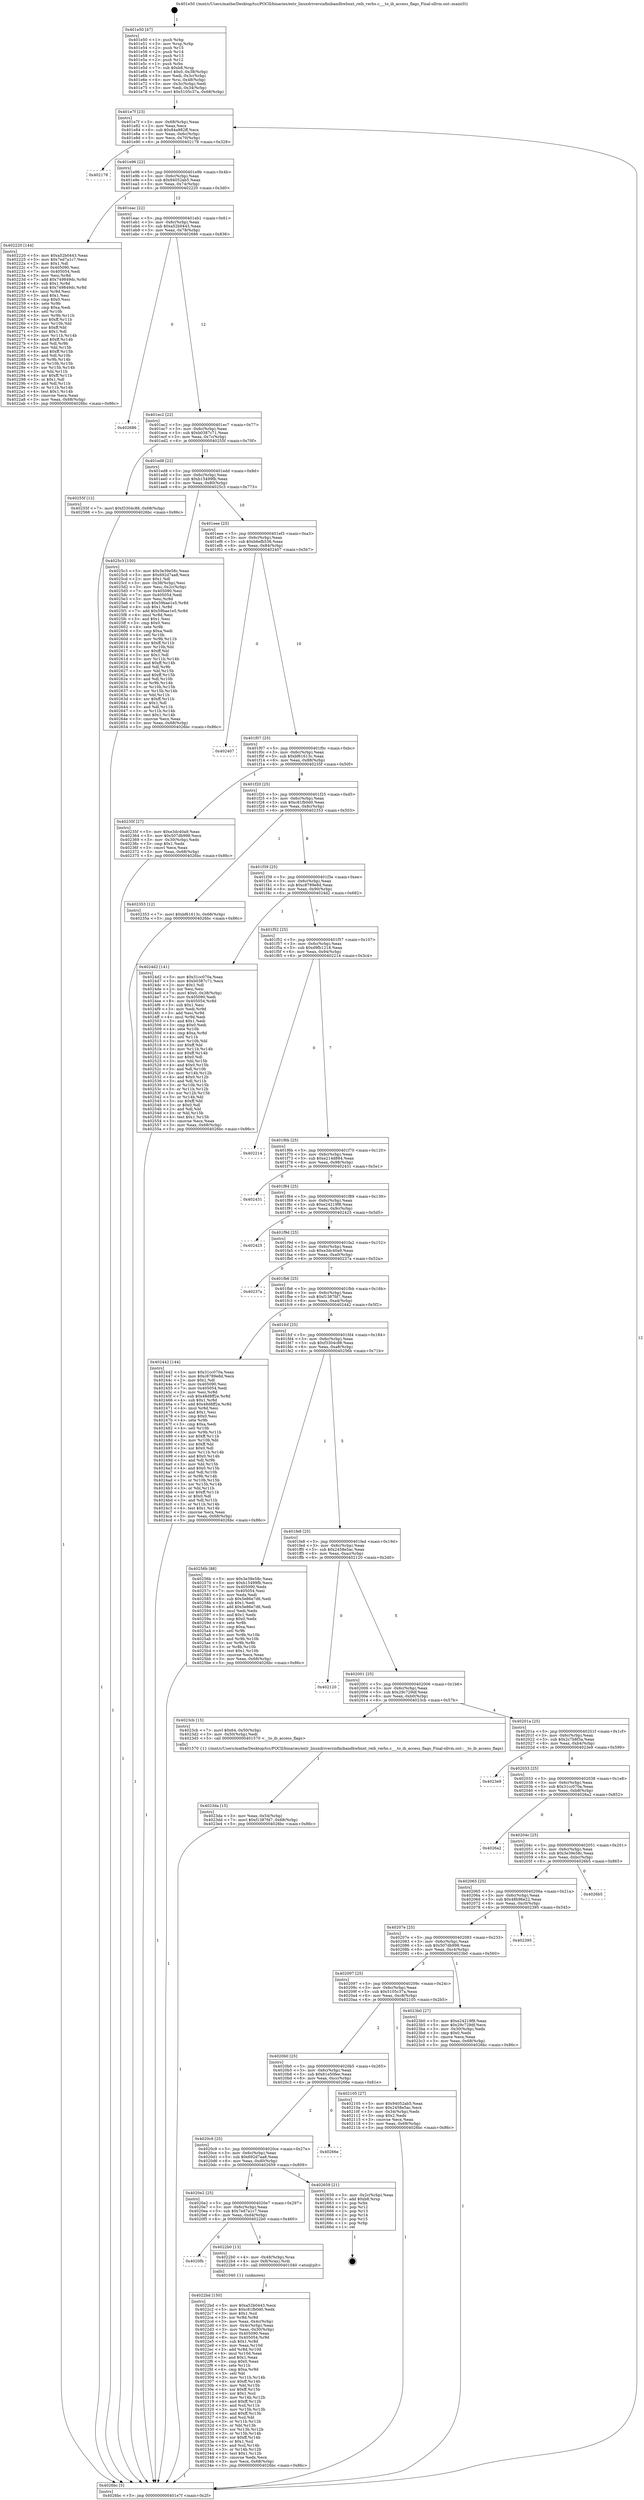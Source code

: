 digraph "0x401e50" {
  label = "0x401e50 (/mnt/c/Users/mathe/Desktop/tcc/POCII/binaries/extr_linuxdriversinfinibandhwbnxt_reib_verbs.c___to_ib_access_flags_Final-ollvm.out::main(0))"
  labelloc = "t"
  node[shape=record]

  Entry [label="",width=0.3,height=0.3,shape=circle,fillcolor=black,style=filled]
  "0x401e7f" [label="{
     0x401e7f [23]\l
     | [instrs]\l
     &nbsp;&nbsp;0x401e7f \<+3\>: mov -0x68(%rbp),%eax\l
     &nbsp;&nbsp;0x401e82 \<+2\>: mov %eax,%ecx\l
     &nbsp;&nbsp;0x401e84 \<+6\>: sub $0x84a982ff,%ecx\l
     &nbsp;&nbsp;0x401e8a \<+3\>: mov %eax,-0x6c(%rbp)\l
     &nbsp;&nbsp;0x401e8d \<+3\>: mov %ecx,-0x70(%rbp)\l
     &nbsp;&nbsp;0x401e90 \<+6\>: je 0000000000402178 \<main+0x328\>\l
  }"]
  "0x402178" [label="{
     0x402178\l
  }", style=dashed]
  "0x401e96" [label="{
     0x401e96 [22]\l
     | [instrs]\l
     &nbsp;&nbsp;0x401e96 \<+5\>: jmp 0000000000401e9b \<main+0x4b\>\l
     &nbsp;&nbsp;0x401e9b \<+3\>: mov -0x6c(%rbp),%eax\l
     &nbsp;&nbsp;0x401e9e \<+5\>: sub $0x94052ab5,%eax\l
     &nbsp;&nbsp;0x401ea3 \<+3\>: mov %eax,-0x74(%rbp)\l
     &nbsp;&nbsp;0x401ea6 \<+6\>: je 0000000000402220 \<main+0x3d0\>\l
  }"]
  Exit [label="",width=0.3,height=0.3,shape=circle,fillcolor=black,style=filled,peripheries=2]
  "0x402220" [label="{
     0x402220 [144]\l
     | [instrs]\l
     &nbsp;&nbsp;0x402220 \<+5\>: mov $0xa52b0443,%eax\l
     &nbsp;&nbsp;0x402225 \<+5\>: mov $0x7ed7a1c7,%ecx\l
     &nbsp;&nbsp;0x40222a \<+2\>: mov $0x1,%dl\l
     &nbsp;&nbsp;0x40222c \<+7\>: mov 0x405090,%esi\l
     &nbsp;&nbsp;0x402233 \<+7\>: mov 0x405054,%edi\l
     &nbsp;&nbsp;0x40223a \<+3\>: mov %esi,%r8d\l
     &nbsp;&nbsp;0x40223d \<+7\>: add $0x749849dc,%r8d\l
     &nbsp;&nbsp;0x402244 \<+4\>: sub $0x1,%r8d\l
     &nbsp;&nbsp;0x402248 \<+7\>: sub $0x749849dc,%r8d\l
     &nbsp;&nbsp;0x40224f \<+4\>: imul %r8d,%esi\l
     &nbsp;&nbsp;0x402253 \<+3\>: and $0x1,%esi\l
     &nbsp;&nbsp;0x402256 \<+3\>: cmp $0x0,%esi\l
     &nbsp;&nbsp;0x402259 \<+4\>: sete %r9b\l
     &nbsp;&nbsp;0x40225d \<+3\>: cmp $0xa,%edi\l
     &nbsp;&nbsp;0x402260 \<+4\>: setl %r10b\l
     &nbsp;&nbsp;0x402264 \<+3\>: mov %r9b,%r11b\l
     &nbsp;&nbsp;0x402267 \<+4\>: xor $0xff,%r11b\l
     &nbsp;&nbsp;0x40226b \<+3\>: mov %r10b,%bl\l
     &nbsp;&nbsp;0x40226e \<+3\>: xor $0xff,%bl\l
     &nbsp;&nbsp;0x402271 \<+3\>: xor $0x1,%dl\l
     &nbsp;&nbsp;0x402274 \<+3\>: mov %r11b,%r14b\l
     &nbsp;&nbsp;0x402277 \<+4\>: and $0xff,%r14b\l
     &nbsp;&nbsp;0x40227b \<+3\>: and %dl,%r9b\l
     &nbsp;&nbsp;0x40227e \<+3\>: mov %bl,%r15b\l
     &nbsp;&nbsp;0x402281 \<+4\>: and $0xff,%r15b\l
     &nbsp;&nbsp;0x402285 \<+3\>: and %dl,%r10b\l
     &nbsp;&nbsp;0x402288 \<+3\>: or %r9b,%r14b\l
     &nbsp;&nbsp;0x40228b \<+3\>: or %r10b,%r15b\l
     &nbsp;&nbsp;0x40228e \<+3\>: xor %r15b,%r14b\l
     &nbsp;&nbsp;0x402291 \<+3\>: or %bl,%r11b\l
     &nbsp;&nbsp;0x402294 \<+4\>: xor $0xff,%r11b\l
     &nbsp;&nbsp;0x402298 \<+3\>: or $0x1,%dl\l
     &nbsp;&nbsp;0x40229b \<+3\>: and %dl,%r11b\l
     &nbsp;&nbsp;0x40229e \<+3\>: or %r11b,%r14b\l
     &nbsp;&nbsp;0x4022a1 \<+4\>: test $0x1,%r14b\l
     &nbsp;&nbsp;0x4022a5 \<+3\>: cmovne %ecx,%eax\l
     &nbsp;&nbsp;0x4022a8 \<+3\>: mov %eax,-0x68(%rbp)\l
     &nbsp;&nbsp;0x4022ab \<+5\>: jmp 00000000004026bc \<main+0x86c\>\l
  }"]
  "0x401eac" [label="{
     0x401eac [22]\l
     | [instrs]\l
     &nbsp;&nbsp;0x401eac \<+5\>: jmp 0000000000401eb1 \<main+0x61\>\l
     &nbsp;&nbsp;0x401eb1 \<+3\>: mov -0x6c(%rbp),%eax\l
     &nbsp;&nbsp;0x401eb4 \<+5\>: sub $0xa52b0443,%eax\l
     &nbsp;&nbsp;0x401eb9 \<+3\>: mov %eax,-0x78(%rbp)\l
     &nbsp;&nbsp;0x401ebc \<+6\>: je 0000000000402686 \<main+0x836\>\l
  }"]
  "0x4023da" [label="{
     0x4023da [15]\l
     | [instrs]\l
     &nbsp;&nbsp;0x4023da \<+3\>: mov %eax,-0x54(%rbp)\l
     &nbsp;&nbsp;0x4023dd \<+7\>: movl $0xf1387fd7,-0x68(%rbp)\l
     &nbsp;&nbsp;0x4023e4 \<+5\>: jmp 00000000004026bc \<main+0x86c\>\l
  }"]
  "0x402686" [label="{
     0x402686\l
  }", style=dashed]
  "0x401ec2" [label="{
     0x401ec2 [22]\l
     | [instrs]\l
     &nbsp;&nbsp;0x401ec2 \<+5\>: jmp 0000000000401ec7 \<main+0x77\>\l
     &nbsp;&nbsp;0x401ec7 \<+3\>: mov -0x6c(%rbp),%eax\l
     &nbsp;&nbsp;0x401eca \<+5\>: sub $0xb0387c71,%eax\l
     &nbsp;&nbsp;0x401ecf \<+3\>: mov %eax,-0x7c(%rbp)\l
     &nbsp;&nbsp;0x401ed2 \<+6\>: je 000000000040255f \<main+0x70f\>\l
  }"]
  "0x4022bd" [label="{
     0x4022bd [150]\l
     | [instrs]\l
     &nbsp;&nbsp;0x4022bd \<+5\>: mov $0xa52b0443,%ecx\l
     &nbsp;&nbsp;0x4022c2 \<+5\>: mov $0xc81fb0d0,%edx\l
     &nbsp;&nbsp;0x4022c7 \<+3\>: mov $0x1,%sil\l
     &nbsp;&nbsp;0x4022ca \<+3\>: xor %r8d,%r8d\l
     &nbsp;&nbsp;0x4022cd \<+3\>: mov %eax,-0x4c(%rbp)\l
     &nbsp;&nbsp;0x4022d0 \<+3\>: mov -0x4c(%rbp),%eax\l
     &nbsp;&nbsp;0x4022d3 \<+3\>: mov %eax,-0x30(%rbp)\l
     &nbsp;&nbsp;0x4022d6 \<+7\>: mov 0x405090,%eax\l
     &nbsp;&nbsp;0x4022dd \<+8\>: mov 0x405054,%r9d\l
     &nbsp;&nbsp;0x4022e5 \<+4\>: sub $0x1,%r8d\l
     &nbsp;&nbsp;0x4022e9 \<+3\>: mov %eax,%r10d\l
     &nbsp;&nbsp;0x4022ec \<+3\>: add %r8d,%r10d\l
     &nbsp;&nbsp;0x4022ef \<+4\>: imul %r10d,%eax\l
     &nbsp;&nbsp;0x4022f3 \<+3\>: and $0x1,%eax\l
     &nbsp;&nbsp;0x4022f6 \<+3\>: cmp $0x0,%eax\l
     &nbsp;&nbsp;0x4022f9 \<+4\>: sete %r11b\l
     &nbsp;&nbsp;0x4022fd \<+4\>: cmp $0xa,%r9d\l
     &nbsp;&nbsp;0x402301 \<+3\>: setl %bl\l
     &nbsp;&nbsp;0x402304 \<+3\>: mov %r11b,%r14b\l
     &nbsp;&nbsp;0x402307 \<+4\>: xor $0xff,%r14b\l
     &nbsp;&nbsp;0x40230b \<+3\>: mov %bl,%r15b\l
     &nbsp;&nbsp;0x40230e \<+4\>: xor $0xff,%r15b\l
     &nbsp;&nbsp;0x402312 \<+4\>: xor $0x1,%sil\l
     &nbsp;&nbsp;0x402316 \<+3\>: mov %r14b,%r12b\l
     &nbsp;&nbsp;0x402319 \<+4\>: and $0xff,%r12b\l
     &nbsp;&nbsp;0x40231d \<+3\>: and %sil,%r11b\l
     &nbsp;&nbsp;0x402320 \<+3\>: mov %r15b,%r13b\l
     &nbsp;&nbsp;0x402323 \<+4\>: and $0xff,%r13b\l
     &nbsp;&nbsp;0x402327 \<+3\>: and %sil,%bl\l
     &nbsp;&nbsp;0x40232a \<+3\>: or %r11b,%r12b\l
     &nbsp;&nbsp;0x40232d \<+3\>: or %bl,%r13b\l
     &nbsp;&nbsp;0x402330 \<+3\>: xor %r13b,%r12b\l
     &nbsp;&nbsp;0x402333 \<+3\>: or %r15b,%r14b\l
     &nbsp;&nbsp;0x402336 \<+4\>: xor $0xff,%r14b\l
     &nbsp;&nbsp;0x40233a \<+4\>: or $0x1,%sil\l
     &nbsp;&nbsp;0x40233e \<+3\>: and %sil,%r14b\l
     &nbsp;&nbsp;0x402341 \<+3\>: or %r14b,%r12b\l
     &nbsp;&nbsp;0x402344 \<+4\>: test $0x1,%r12b\l
     &nbsp;&nbsp;0x402348 \<+3\>: cmovne %edx,%ecx\l
     &nbsp;&nbsp;0x40234b \<+3\>: mov %ecx,-0x68(%rbp)\l
     &nbsp;&nbsp;0x40234e \<+5\>: jmp 00000000004026bc \<main+0x86c\>\l
  }"]
  "0x40255f" [label="{
     0x40255f [12]\l
     | [instrs]\l
     &nbsp;&nbsp;0x40255f \<+7\>: movl $0xf3304c88,-0x68(%rbp)\l
     &nbsp;&nbsp;0x402566 \<+5\>: jmp 00000000004026bc \<main+0x86c\>\l
  }"]
  "0x401ed8" [label="{
     0x401ed8 [22]\l
     | [instrs]\l
     &nbsp;&nbsp;0x401ed8 \<+5\>: jmp 0000000000401edd \<main+0x8d\>\l
     &nbsp;&nbsp;0x401edd \<+3\>: mov -0x6c(%rbp),%eax\l
     &nbsp;&nbsp;0x401ee0 \<+5\>: sub $0xb15499fb,%eax\l
     &nbsp;&nbsp;0x401ee5 \<+3\>: mov %eax,-0x80(%rbp)\l
     &nbsp;&nbsp;0x401ee8 \<+6\>: je 00000000004025c3 \<main+0x773\>\l
  }"]
  "0x4020fb" [label="{
     0x4020fb\l
  }", style=dashed]
  "0x4025c3" [label="{
     0x4025c3 [150]\l
     | [instrs]\l
     &nbsp;&nbsp;0x4025c3 \<+5\>: mov $0x3e39e58c,%eax\l
     &nbsp;&nbsp;0x4025c8 \<+5\>: mov $0x692d7aa8,%ecx\l
     &nbsp;&nbsp;0x4025cd \<+2\>: mov $0x1,%dl\l
     &nbsp;&nbsp;0x4025cf \<+3\>: mov -0x38(%rbp),%esi\l
     &nbsp;&nbsp;0x4025d2 \<+3\>: mov %esi,-0x2c(%rbp)\l
     &nbsp;&nbsp;0x4025d5 \<+7\>: mov 0x405090,%esi\l
     &nbsp;&nbsp;0x4025dc \<+7\>: mov 0x405054,%edi\l
     &nbsp;&nbsp;0x4025e3 \<+3\>: mov %esi,%r8d\l
     &nbsp;&nbsp;0x4025e6 \<+7\>: sub $0x59bae1e5,%r8d\l
     &nbsp;&nbsp;0x4025ed \<+4\>: sub $0x1,%r8d\l
     &nbsp;&nbsp;0x4025f1 \<+7\>: add $0x59bae1e5,%r8d\l
     &nbsp;&nbsp;0x4025f8 \<+4\>: imul %r8d,%esi\l
     &nbsp;&nbsp;0x4025fc \<+3\>: and $0x1,%esi\l
     &nbsp;&nbsp;0x4025ff \<+3\>: cmp $0x0,%esi\l
     &nbsp;&nbsp;0x402602 \<+4\>: sete %r9b\l
     &nbsp;&nbsp;0x402606 \<+3\>: cmp $0xa,%edi\l
     &nbsp;&nbsp;0x402609 \<+4\>: setl %r10b\l
     &nbsp;&nbsp;0x40260d \<+3\>: mov %r9b,%r11b\l
     &nbsp;&nbsp;0x402610 \<+4\>: xor $0xff,%r11b\l
     &nbsp;&nbsp;0x402614 \<+3\>: mov %r10b,%bl\l
     &nbsp;&nbsp;0x402617 \<+3\>: xor $0xff,%bl\l
     &nbsp;&nbsp;0x40261a \<+3\>: xor $0x1,%dl\l
     &nbsp;&nbsp;0x40261d \<+3\>: mov %r11b,%r14b\l
     &nbsp;&nbsp;0x402620 \<+4\>: and $0xff,%r14b\l
     &nbsp;&nbsp;0x402624 \<+3\>: and %dl,%r9b\l
     &nbsp;&nbsp;0x402627 \<+3\>: mov %bl,%r15b\l
     &nbsp;&nbsp;0x40262a \<+4\>: and $0xff,%r15b\l
     &nbsp;&nbsp;0x40262e \<+3\>: and %dl,%r10b\l
     &nbsp;&nbsp;0x402631 \<+3\>: or %r9b,%r14b\l
     &nbsp;&nbsp;0x402634 \<+3\>: or %r10b,%r15b\l
     &nbsp;&nbsp;0x402637 \<+3\>: xor %r15b,%r14b\l
     &nbsp;&nbsp;0x40263a \<+3\>: or %bl,%r11b\l
     &nbsp;&nbsp;0x40263d \<+4\>: xor $0xff,%r11b\l
     &nbsp;&nbsp;0x402641 \<+3\>: or $0x1,%dl\l
     &nbsp;&nbsp;0x402644 \<+3\>: and %dl,%r11b\l
     &nbsp;&nbsp;0x402647 \<+3\>: or %r11b,%r14b\l
     &nbsp;&nbsp;0x40264a \<+4\>: test $0x1,%r14b\l
     &nbsp;&nbsp;0x40264e \<+3\>: cmovne %ecx,%eax\l
     &nbsp;&nbsp;0x402651 \<+3\>: mov %eax,-0x68(%rbp)\l
     &nbsp;&nbsp;0x402654 \<+5\>: jmp 00000000004026bc \<main+0x86c\>\l
  }"]
  "0x401eee" [label="{
     0x401eee [25]\l
     | [instrs]\l
     &nbsp;&nbsp;0x401eee \<+5\>: jmp 0000000000401ef3 \<main+0xa3\>\l
     &nbsp;&nbsp;0x401ef3 \<+3\>: mov -0x6c(%rbp),%eax\l
     &nbsp;&nbsp;0x401ef6 \<+5\>: sub $0xb6efb536,%eax\l
     &nbsp;&nbsp;0x401efb \<+6\>: mov %eax,-0x84(%rbp)\l
     &nbsp;&nbsp;0x401f01 \<+6\>: je 0000000000402407 \<main+0x5b7\>\l
  }"]
  "0x4022b0" [label="{
     0x4022b0 [13]\l
     | [instrs]\l
     &nbsp;&nbsp;0x4022b0 \<+4\>: mov -0x48(%rbp),%rax\l
     &nbsp;&nbsp;0x4022b4 \<+4\>: mov 0x8(%rax),%rdi\l
     &nbsp;&nbsp;0x4022b8 \<+5\>: call 0000000000401040 \<atoi@plt\>\l
     | [calls]\l
     &nbsp;&nbsp;0x401040 \{1\} (unknown)\l
  }"]
  "0x402407" [label="{
     0x402407\l
  }", style=dashed]
  "0x401f07" [label="{
     0x401f07 [25]\l
     | [instrs]\l
     &nbsp;&nbsp;0x401f07 \<+5\>: jmp 0000000000401f0c \<main+0xbc\>\l
     &nbsp;&nbsp;0x401f0c \<+3\>: mov -0x6c(%rbp),%eax\l
     &nbsp;&nbsp;0x401f0f \<+5\>: sub $0xbf61613c,%eax\l
     &nbsp;&nbsp;0x401f14 \<+6\>: mov %eax,-0x88(%rbp)\l
     &nbsp;&nbsp;0x401f1a \<+6\>: je 000000000040235f \<main+0x50f\>\l
  }"]
  "0x4020e2" [label="{
     0x4020e2 [25]\l
     | [instrs]\l
     &nbsp;&nbsp;0x4020e2 \<+5\>: jmp 00000000004020e7 \<main+0x297\>\l
     &nbsp;&nbsp;0x4020e7 \<+3\>: mov -0x6c(%rbp),%eax\l
     &nbsp;&nbsp;0x4020ea \<+5\>: sub $0x7ed7a1c7,%eax\l
     &nbsp;&nbsp;0x4020ef \<+6\>: mov %eax,-0xd4(%rbp)\l
     &nbsp;&nbsp;0x4020f5 \<+6\>: je 00000000004022b0 \<main+0x460\>\l
  }"]
  "0x40235f" [label="{
     0x40235f [27]\l
     | [instrs]\l
     &nbsp;&nbsp;0x40235f \<+5\>: mov $0xe3dc40a9,%eax\l
     &nbsp;&nbsp;0x402364 \<+5\>: mov $0x507db998,%ecx\l
     &nbsp;&nbsp;0x402369 \<+3\>: mov -0x30(%rbp),%edx\l
     &nbsp;&nbsp;0x40236c \<+3\>: cmp $0x1,%edx\l
     &nbsp;&nbsp;0x40236f \<+3\>: cmovl %ecx,%eax\l
     &nbsp;&nbsp;0x402372 \<+3\>: mov %eax,-0x68(%rbp)\l
     &nbsp;&nbsp;0x402375 \<+5\>: jmp 00000000004026bc \<main+0x86c\>\l
  }"]
  "0x401f20" [label="{
     0x401f20 [25]\l
     | [instrs]\l
     &nbsp;&nbsp;0x401f20 \<+5\>: jmp 0000000000401f25 \<main+0xd5\>\l
     &nbsp;&nbsp;0x401f25 \<+3\>: mov -0x6c(%rbp),%eax\l
     &nbsp;&nbsp;0x401f28 \<+5\>: sub $0xc81fb0d0,%eax\l
     &nbsp;&nbsp;0x401f2d \<+6\>: mov %eax,-0x8c(%rbp)\l
     &nbsp;&nbsp;0x401f33 \<+6\>: je 0000000000402353 \<main+0x503\>\l
  }"]
  "0x402659" [label="{
     0x402659 [21]\l
     | [instrs]\l
     &nbsp;&nbsp;0x402659 \<+3\>: mov -0x2c(%rbp),%eax\l
     &nbsp;&nbsp;0x40265c \<+7\>: add $0xb8,%rsp\l
     &nbsp;&nbsp;0x402663 \<+1\>: pop %rbx\l
     &nbsp;&nbsp;0x402664 \<+2\>: pop %r12\l
     &nbsp;&nbsp;0x402666 \<+2\>: pop %r13\l
     &nbsp;&nbsp;0x402668 \<+2\>: pop %r14\l
     &nbsp;&nbsp;0x40266a \<+2\>: pop %r15\l
     &nbsp;&nbsp;0x40266c \<+1\>: pop %rbp\l
     &nbsp;&nbsp;0x40266d \<+1\>: ret\l
  }"]
  "0x402353" [label="{
     0x402353 [12]\l
     | [instrs]\l
     &nbsp;&nbsp;0x402353 \<+7\>: movl $0xbf61613c,-0x68(%rbp)\l
     &nbsp;&nbsp;0x40235a \<+5\>: jmp 00000000004026bc \<main+0x86c\>\l
  }"]
  "0x401f39" [label="{
     0x401f39 [25]\l
     | [instrs]\l
     &nbsp;&nbsp;0x401f39 \<+5\>: jmp 0000000000401f3e \<main+0xee\>\l
     &nbsp;&nbsp;0x401f3e \<+3\>: mov -0x6c(%rbp),%eax\l
     &nbsp;&nbsp;0x401f41 \<+5\>: sub $0xc8789e8d,%eax\l
     &nbsp;&nbsp;0x401f46 \<+6\>: mov %eax,-0x90(%rbp)\l
     &nbsp;&nbsp;0x401f4c \<+6\>: je 00000000004024d2 \<main+0x682\>\l
  }"]
  "0x4020c9" [label="{
     0x4020c9 [25]\l
     | [instrs]\l
     &nbsp;&nbsp;0x4020c9 \<+5\>: jmp 00000000004020ce \<main+0x27e\>\l
     &nbsp;&nbsp;0x4020ce \<+3\>: mov -0x6c(%rbp),%eax\l
     &nbsp;&nbsp;0x4020d1 \<+5\>: sub $0x692d7aa8,%eax\l
     &nbsp;&nbsp;0x4020d6 \<+6\>: mov %eax,-0xd0(%rbp)\l
     &nbsp;&nbsp;0x4020dc \<+6\>: je 0000000000402659 \<main+0x809\>\l
  }"]
  "0x4024d2" [label="{
     0x4024d2 [141]\l
     | [instrs]\l
     &nbsp;&nbsp;0x4024d2 \<+5\>: mov $0x31cc070a,%eax\l
     &nbsp;&nbsp;0x4024d7 \<+5\>: mov $0xb0387c71,%ecx\l
     &nbsp;&nbsp;0x4024dc \<+2\>: mov $0x1,%dl\l
     &nbsp;&nbsp;0x4024de \<+2\>: xor %esi,%esi\l
     &nbsp;&nbsp;0x4024e0 \<+7\>: movl $0x0,-0x38(%rbp)\l
     &nbsp;&nbsp;0x4024e7 \<+7\>: mov 0x405090,%edi\l
     &nbsp;&nbsp;0x4024ee \<+8\>: mov 0x405054,%r8d\l
     &nbsp;&nbsp;0x4024f6 \<+3\>: sub $0x1,%esi\l
     &nbsp;&nbsp;0x4024f9 \<+3\>: mov %edi,%r9d\l
     &nbsp;&nbsp;0x4024fc \<+3\>: add %esi,%r9d\l
     &nbsp;&nbsp;0x4024ff \<+4\>: imul %r9d,%edi\l
     &nbsp;&nbsp;0x402503 \<+3\>: and $0x1,%edi\l
     &nbsp;&nbsp;0x402506 \<+3\>: cmp $0x0,%edi\l
     &nbsp;&nbsp;0x402509 \<+4\>: sete %r10b\l
     &nbsp;&nbsp;0x40250d \<+4\>: cmp $0xa,%r8d\l
     &nbsp;&nbsp;0x402511 \<+4\>: setl %r11b\l
     &nbsp;&nbsp;0x402515 \<+3\>: mov %r10b,%bl\l
     &nbsp;&nbsp;0x402518 \<+3\>: xor $0xff,%bl\l
     &nbsp;&nbsp;0x40251b \<+3\>: mov %r11b,%r14b\l
     &nbsp;&nbsp;0x40251e \<+4\>: xor $0xff,%r14b\l
     &nbsp;&nbsp;0x402522 \<+3\>: xor $0x0,%dl\l
     &nbsp;&nbsp;0x402525 \<+3\>: mov %bl,%r15b\l
     &nbsp;&nbsp;0x402528 \<+4\>: and $0x0,%r15b\l
     &nbsp;&nbsp;0x40252c \<+3\>: and %dl,%r10b\l
     &nbsp;&nbsp;0x40252f \<+3\>: mov %r14b,%r12b\l
     &nbsp;&nbsp;0x402532 \<+4\>: and $0x0,%r12b\l
     &nbsp;&nbsp;0x402536 \<+3\>: and %dl,%r11b\l
     &nbsp;&nbsp;0x402539 \<+3\>: or %r10b,%r15b\l
     &nbsp;&nbsp;0x40253c \<+3\>: or %r11b,%r12b\l
     &nbsp;&nbsp;0x40253f \<+3\>: xor %r12b,%r15b\l
     &nbsp;&nbsp;0x402542 \<+3\>: or %r14b,%bl\l
     &nbsp;&nbsp;0x402545 \<+3\>: xor $0xff,%bl\l
     &nbsp;&nbsp;0x402548 \<+3\>: or $0x0,%dl\l
     &nbsp;&nbsp;0x40254b \<+2\>: and %dl,%bl\l
     &nbsp;&nbsp;0x40254d \<+3\>: or %bl,%r15b\l
     &nbsp;&nbsp;0x402550 \<+4\>: test $0x1,%r15b\l
     &nbsp;&nbsp;0x402554 \<+3\>: cmovne %ecx,%eax\l
     &nbsp;&nbsp;0x402557 \<+3\>: mov %eax,-0x68(%rbp)\l
     &nbsp;&nbsp;0x40255a \<+5\>: jmp 00000000004026bc \<main+0x86c\>\l
  }"]
  "0x401f52" [label="{
     0x401f52 [25]\l
     | [instrs]\l
     &nbsp;&nbsp;0x401f52 \<+5\>: jmp 0000000000401f57 \<main+0x107\>\l
     &nbsp;&nbsp;0x401f57 \<+3\>: mov -0x6c(%rbp),%eax\l
     &nbsp;&nbsp;0x401f5a \<+5\>: sub $0xd9fb1218,%eax\l
     &nbsp;&nbsp;0x401f5f \<+6\>: mov %eax,-0x94(%rbp)\l
     &nbsp;&nbsp;0x401f65 \<+6\>: je 0000000000402214 \<main+0x3c4\>\l
  }"]
  "0x40266e" [label="{
     0x40266e\l
  }", style=dashed]
  "0x402214" [label="{
     0x402214\l
  }", style=dashed]
  "0x401f6b" [label="{
     0x401f6b [25]\l
     | [instrs]\l
     &nbsp;&nbsp;0x401f6b \<+5\>: jmp 0000000000401f70 \<main+0x120\>\l
     &nbsp;&nbsp;0x401f70 \<+3\>: mov -0x6c(%rbp),%eax\l
     &nbsp;&nbsp;0x401f73 \<+5\>: sub $0xe214d884,%eax\l
     &nbsp;&nbsp;0x401f78 \<+6\>: mov %eax,-0x98(%rbp)\l
     &nbsp;&nbsp;0x401f7e \<+6\>: je 0000000000402431 \<main+0x5e1\>\l
  }"]
  "0x401e50" [label="{
     0x401e50 [47]\l
     | [instrs]\l
     &nbsp;&nbsp;0x401e50 \<+1\>: push %rbp\l
     &nbsp;&nbsp;0x401e51 \<+3\>: mov %rsp,%rbp\l
     &nbsp;&nbsp;0x401e54 \<+2\>: push %r15\l
     &nbsp;&nbsp;0x401e56 \<+2\>: push %r14\l
     &nbsp;&nbsp;0x401e58 \<+2\>: push %r13\l
     &nbsp;&nbsp;0x401e5a \<+2\>: push %r12\l
     &nbsp;&nbsp;0x401e5c \<+1\>: push %rbx\l
     &nbsp;&nbsp;0x401e5d \<+7\>: sub $0xb8,%rsp\l
     &nbsp;&nbsp;0x401e64 \<+7\>: movl $0x0,-0x38(%rbp)\l
     &nbsp;&nbsp;0x401e6b \<+3\>: mov %edi,-0x3c(%rbp)\l
     &nbsp;&nbsp;0x401e6e \<+4\>: mov %rsi,-0x48(%rbp)\l
     &nbsp;&nbsp;0x401e72 \<+3\>: mov -0x3c(%rbp),%edi\l
     &nbsp;&nbsp;0x401e75 \<+3\>: mov %edi,-0x34(%rbp)\l
     &nbsp;&nbsp;0x401e78 \<+7\>: movl $0x5105c37a,-0x68(%rbp)\l
  }"]
  "0x402431" [label="{
     0x402431\l
  }", style=dashed]
  "0x401f84" [label="{
     0x401f84 [25]\l
     | [instrs]\l
     &nbsp;&nbsp;0x401f84 \<+5\>: jmp 0000000000401f89 \<main+0x139\>\l
     &nbsp;&nbsp;0x401f89 \<+3\>: mov -0x6c(%rbp),%eax\l
     &nbsp;&nbsp;0x401f8c \<+5\>: sub $0xe24219f8,%eax\l
     &nbsp;&nbsp;0x401f91 \<+6\>: mov %eax,-0x9c(%rbp)\l
     &nbsp;&nbsp;0x401f97 \<+6\>: je 0000000000402425 \<main+0x5d5\>\l
  }"]
  "0x4026bc" [label="{
     0x4026bc [5]\l
     | [instrs]\l
     &nbsp;&nbsp;0x4026bc \<+5\>: jmp 0000000000401e7f \<main+0x2f\>\l
  }"]
  "0x402425" [label="{
     0x402425\l
  }", style=dashed]
  "0x401f9d" [label="{
     0x401f9d [25]\l
     | [instrs]\l
     &nbsp;&nbsp;0x401f9d \<+5\>: jmp 0000000000401fa2 \<main+0x152\>\l
     &nbsp;&nbsp;0x401fa2 \<+3\>: mov -0x6c(%rbp),%eax\l
     &nbsp;&nbsp;0x401fa5 \<+5\>: sub $0xe3dc40a9,%eax\l
     &nbsp;&nbsp;0x401faa \<+6\>: mov %eax,-0xa0(%rbp)\l
     &nbsp;&nbsp;0x401fb0 \<+6\>: je 000000000040237a \<main+0x52a\>\l
  }"]
  "0x4020b0" [label="{
     0x4020b0 [25]\l
     | [instrs]\l
     &nbsp;&nbsp;0x4020b0 \<+5\>: jmp 00000000004020b5 \<main+0x265\>\l
     &nbsp;&nbsp;0x4020b5 \<+3\>: mov -0x6c(%rbp),%eax\l
     &nbsp;&nbsp;0x4020b8 \<+5\>: sub $0x61e50fee,%eax\l
     &nbsp;&nbsp;0x4020bd \<+6\>: mov %eax,-0xcc(%rbp)\l
     &nbsp;&nbsp;0x4020c3 \<+6\>: je 000000000040266e \<main+0x81e\>\l
  }"]
  "0x40237a" [label="{
     0x40237a\l
  }", style=dashed]
  "0x401fb6" [label="{
     0x401fb6 [25]\l
     | [instrs]\l
     &nbsp;&nbsp;0x401fb6 \<+5\>: jmp 0000000000401fbb \<main+0x16b\>\l
     &nbsp;&nbsp;0x401fbb \<+3\>: mov -0x6c(%rbp),%eax\l
     &nbsp;&nbsp;0x401fbe \<+5\>: sub $0xf1387fd7,%eax\l
     &nbsp;&nbsp;0x401fc3 \<+6\>: mov %eax,-0xa4(%rbp)\l
     &nbsp;&nbsp;0x401fc9 \<+6\>: je 0000000000402442 \<main+0x5f2\>\l
  }"]
  "0x402105" [label="{
     0x402105 [27]\l
     | [instrs]\l
     &nbsp;&nbsp;0x402105 \<+5\>: mov $0x94052ab5,%eax\l
     &nbsp;&nbsp;0x40210a \<+5\>: mov $0x2458e5ac,%ecx\l
     &nbsp;&nbsp;0x40210f \<+3\>: mov -0x34(%rbp),%edx\l
     &nbsp;&nbsp;0x402112 \<+3\>: cmp $0x2,%edx\l
     &nbsp;&nbsp;0x402115 \<+3\>: cmovne %ecx,%eax\l
     &nbsp;&nbsp;0x402118 \<+3\>: mov %eax,-0x68(%rbp)\l
     &nbsp;&nbsp;0x40211b \<+5\>: jmp 00000000004026bc \<main+0x86c\>\l
  }"]
  "0x402442" [label="{
     0x402442 [144]\l
     | [instrs]\l
     &nbsp;&nbsp;0x402442 \<+5\>: mov $0x31cc070a,%eax\l
     &nbsp;&nbsp;0x402447 \<+5\>: mov $0xc8789e8d,%ecx\l
     &nbsp;&nbsp;0x40244c \<+2\>: mov $0x1,%dl\l
     &nbsp;&nbsp;0x40244e \<+7\>: mov 0x405090,%esi\l
     &nbsp;&nbsp;0x402455 \<+7\>: mov 0x405054,%edi\l
     &nbsp;&nbsp;0x40245c \<+3\>: mov %esi,%r8d\l
     &nbsp;&nbsp;0x40245f \<+7\>: sub $0x48d8ff2e,%r8d\l
     &nbsp;&nbsp;0x402466 \<+4\>: sub $0x1,%r8d\l
     &nbsp;&nbsp;0x40246a \<+7\>: add $0x48d8ff2e,%r8d\l
     &nbsp;&nbsp;0x402471 \<+4\>: imul %r8d,%esi\l
     &nbsp;&nbsp;0x402475 \<+3\>: and $0x1,%esi\l
     &nbsp;&nbsp;0x402478 \<+3\>: cmp $0x0,%esi\l
     &nbsp;&nbsp;0x40247b \<+4\>: sete %r9b\l
     &nbsp;&nbsp;0x40247f \<+3\>: cmp $0xa,%edi\l
     &nbsp;&nbsp;0x402482 \<+4\>: setl %r10b\l
     &nbsp;&nbsp;0x402486 \<+3\>: mov %r9b,%r11b\l
     &nbsp;&nbsp;0x402489 \<+4\>: xor $0xff,%r11b\l
     &nbsp;&nbsp;0x40248d \<+3\>: mov %r10b,%bl\l
     &nbsp;&nbsp;0x402490 \<+3\>: xor $0xff,%bl\l
     &nbsp;&nbsp;0x402493 \<+3\>: xor $0x0,%dl\l
     &nbsp;&nbsp;0x402496 \<+3\>: mov %r11b,%r14b\l
     &nbsp;&nbsp;0x402499 \<+4\>: and $0x0,%r14b\l
     &nbsp;&nbsp;0x40249d \<+3\>: and %dl,%r9b\l
     &nbsp;&nbsp;0x4024a0 \<+3\>: mov %bl,%r15b\l
     &nbsp;&nbsp;0x4024a3 \<+4\>: and $0x0,%r15b\l
     &nbsp;&nbsp;0x4024a7 \<+3\>: and %dl,%r10b\l
     &nbsp;&nbsp;0x4024aa \<+3\>: or %r9b,%r14b\l
     &nbsp;&nbsp;0x4024ad \<+3\>: or %r10b,%r15b\l
     &nbsp;&nbsp;0x4024b0 \<+3\>: xor %r15b,%r14b\l
     &nbsp;&nbsp;0x4024b3 \<+3\>: or %bl,%r11b\l
     &nbsp;&nbsp;0x4024b6 \<+4\>: xor $0xff,%r11b\l
     &nbsp;&nbsp;0x4024ba \<+3\>: or $0x0,%dl\l
     &nbsp;&nbsp;0x4024bd \<+3\>: and %dl,%r11b\l
     &nbsp;&nbsp;0x4024c0 \<+3\>: or %r11b,%r14b\l
     &nbsp;&nbsp;0x4024c3 \<+4\>: test $0x1,%r14b\l
     &nbsp;&nbsp;0x4024c7 \<+3\>: cmovne %ecx,%eax\l
     &nbsp;&nbsp;0x4024ca \<+3\>: mov %eax,-0x68(%rbp)\l
     &nbsp;&nbsp;0x4024cd \<+5\>: jmp 00000000004026bc \<main+0x86c\>\l
  }"]
  "0x401fcf" [label="{
     0x401fcf [25]\l
     | [instrs]\l
     &nbsp;&nbsp;0x401fcf \<+5\>: jmp 0000000000401fd4 \<main+0x184\>\l
     &nbsp;&nbsp;0x401fd4 \<+3\>: mov -0x6c(%rbp),%eax\l
     &nbsp;&nbsp;0x401fd7 \<+5\>: sub $0xf3304c88,%eax\l
     &nbsp;&nbsp;0x401fdc \<+6\>: mov %eax,-0xa8(%rbp)\l
     &nbsp;&nbsp;0x401fe2 \<+6\>: je 000000000040256b \<main+0x71b\>\l
  }"]
  "0x402097" [label="{
     0x402097 [25]\l
     | [instrs]\l
     &nbsp;&nbsp;0x402097 \<+5\>: jmp 000000000040209c \<main+0x24c\>\l
     &nbsp;&nbsp;0x40209c \<+3\>: mov -0x6c(%rbp),%eax\l
     &nbsp;&nbsp;0x40209f \<+5\>: sub $0x5105c37a,%eax\l
     &nbsp;&nbsp;0x4020a4 \<+6\>: mov %eax,-0xc8(%rbp)\l
     &nbsp;&nbsp;0x4020aa \<+6\>: je 0000000000402105 \<main+0x2b5\>\l
  }"]
  "0x40256b" [label="{
     0x40256b [88]\l
     | [instrs]\l
     &nbsp;&nbsp;0x40256b \<+5\>: mov $0x3e39e58c,%eax\l
     &nbsp;&nbsp;0x402570 \<+5\>: mov $0xb15499fb,%ecx\l
     &nbsp;&nbsp;0x402575 \<+7\>: mov 0x405090,%edx\l
     &nbsp;&nbsp;0x40257c \<+7\>: mov 0x405054,%esi\l
     &nbsp;&nbsp;0x402583 \<+2\>: mov %edx,%edi\l
     &nbsp;&nbsp;0x402585 \<+6\>: sub $0x5e86e7d6,%edi\l
     &nbsp;&nbsp;0x40258b \<+3\>: sub $0x1,%edi\l
     &nbsp;&nbsp;0x40258e \<+6\>: add $0x5e86e7d6,%edi\l
     &nbsp;&nbsp;0x402594 \<+3\>: imul %edi,%edx\l
     &nbsp;&nbsp;0x402597 \<+3\>: and $0x1,%edx\l
     &nbsp;&nbsp;0x40259a \<+3\>: cmp $0x0,%edx\l
     &nbsp;&nbsp;0x40259d \<+4\>: sete %r8b\l
     &nbsp;&nbsp;0x4025a1 \<+3\>: cmp $0xa,%esi\l
     &nbsp;&nbsp;0x4025a4 \<+4\>: setl %r9b\l
     &nbsp;&nbsp;0x4025a8 \<+3\>: mov %r8b,%r10b\l
     &nbsp;&nbsp;0x4025ab \<+3\>: and %r9b,%r10b\l
     &nbsp;&nbsp;0x4025ae \<+3\>: xor %r9b,%r8b\l
     &nbsp;&nbsp;0x4025b1 \<+3\>: or %r8b,%r10b\l
     &nbsp;&nbsp;0x4025b4 \<+4\>: test $0x1,%r10b\l
     &nbsp;&nbsp;0x4025b8 \<+3\>: cmovne %ecx,%eax\l
     &nbsp;&nbsp;0x4025bb \<+3\>: mov %eax,-0x68(%rbp)\l
     &nbsp;&nbsp;0x4025be \<+5\>: jmp 00000000004026bc \<main+0x86c\>\l
  }"]
  "0x401fe8" [label="{
     0x401fe8 [25]\l
     | [instrs]\l
     &nbsp;&nbsp;0x401fe8 \<+5\>: jmp 0000000000401fed \<main+0x19d\>\l
     &nbsp;&nbsp;0x401fed \<+3\>: mov -0x6c(%rbp),%eax\l
     &nbsp;&nbsp;0x401ff0 \<+5\>: sub $0x2458e5ac,%eax\l
     &nbsp;&nbsp;0x401ff5 \<+6\>: mov %eax,-0xac(%rbp)\l
     &nbsp;&nbsp;0x401ffb \<+6\>: je 0000000000402120 \<main+0x2d0\>\l
  }"]
  "0x4023b0" [label="{
     0x4023b0 [27]\l
     | [instrs]\l
     &nbsp;&nbsp;0x4023b0 \<+5\>: mov $0xe24219f8,%eax\l
     &nbsp;&nbsp;0x4023b5 \<+5\>: mov $0x29c729df,%ecx\l
     &nbsp;&nbsp;0x4023ba \<+3\>: mov -0x30(%rbp),%edx\l
     &nbsp;&nbsp;0x4023bd \<+3\>: cmp $0x0,%edx\l
     &nbsp;&nbsp;0x4023c0 \<+3\>: cmove %ecx,%eax\l
     &nbsp;&nbsp;0x4023c3 \<+3\>: mov %eax,-0x68(%rbp)\l
     &nbsp;&nbsp;0x4023c6 \<+5\>: jmp 00000000004026bc \<main+0x86c\>\l
  }"]
  "0x402120" [label="{
     0x402120\l
  }", style=dashed]
  "0x402001" [label="{
     0x402001 [25]\l
     | [instrs]\l
     &nbsp;&nbsp;0x402001 \<+5\>: jmp 0000000000402006 \<main+0x1b6\>\l
     &nbsp;&nbsp;0x402006 \<+3\>: mov -0x6c(%rbp),%eax\l
     &nbsp;&nbsp;0x402009 \<+5\>: sub $0x29c729df,%eax\l
     &nbsp;&nbsp;0x40200e \<+6\>: mov %eax,-0xb0(%rbp)\l
     &nbsp;&nbsp;0x402014 \<+6\>: je 00000000004023cb \<main+0x57b\>\l
  }"]
  "0x40207e" [label="{
     0x40207e [25]\l
     | [instrs]\l
     &nbsp;&nbsp;0x40207e \<+5\>: jmp 0000000000402083 \<main+0x233\>\l
     &nbsp;&nbsp;0x402083 \<+3\>: mov -0x6c(%rbp),%eax\l
     &nbsp;&nbsp;0x402086 \<+5\>: sub $0x507db998,%eax\l
     &nbsp;&nbsp;0x40208b \<+6\>: mov %eax,-0xc4(%rbp)\l
     &nbsp;&nbsp;0x402091 \<+6\>: je 00000000004023b0 \<main+0x560\>\l
  }"]
  "0x4023cb" [label="{
     0x4023cb [15]\l
     | [instrs]\l
     &nbsp;&nbsp;0x4023cb \<+7\>: movl $0x64,-0x50(%rbp)\l
     &nbsp;&nbsp;0x4023d2 \<+3\>: mov -0x50(%rbp),%edi\l
     &nbsp;&nbsp;0x4023d5 \<+5\>: call 0000000000401570 \<__to_ib_access_flags\>\l
     | [calls]\l
     &nbsp;&nbsp;0x401570 \{1\} (/mnt/c/Users/mathe/Desktop/tcc/POCII/binaries/extr_linuxdriversinfinibandhwbnxt_reib_verbs.c___to_ib_access_flags_Final-ollvm.out::__to_ib_access_flags)\l
  }"]
  "0x40201a" [label="{
     0x40201a [25]\l
     | [instrs]\l
     &nbsp;&nbsp;0x40201a \<+5\>: jmp 000000000040201f \<main+0x1cf\>\l
     &nbsp;&nbsp;0x40201f \<+3\>: mov -0x6c(%rbp),%eax\l
     &nbsp;&nbsp;0x402022 \<+5\>: sub $0x2c7b8f3a,%eax\l
     &nbsp;&nbsp;0x402027 \<+6\>: mov %eax,-0xb4(%rbp)\l
     &nbsp;&nbsp;0x40202d \<+6\>: je 00000000004023e9 \<main+0x599\>\l
  }"]
  "0x402395" [label="{
     0x402395\l
  }", style=dashed]
  "0x4023e9" [label="{
     0x4023e9\l
  }", style=dashed]
  "0x402033" [label="{
     0x402033 [25]\l
     | [instrs]\l
     &nbsp;&nbsp;0x402033 \<+5\>: jmp 0000000000402038 \<main+0x1e8\>\l
     &nbsp;&nbsp;0x402038 \<+3\>: mov -0x6c(%rbp),%eax\l
     &nbsp;&nbsp;0x40203b \<+5\>: sub $0x31cc070a,%eax\l
     &nbsp;&nbsp;0x402040 \<+6\>: mov %eax,-0xb8(%rbp)\l
     &nbsp;&nbsp;0x402046 \<+6\>: je 00000000004026a2 \<main+0x852\>\l
  }"]
  "0x402065" [label="{
     0x402065 [25]\l
     | [instrs]\l
     &nbsp;&nbsp;0x402065 \<+5\>: jmp 000000000040206a \<main+0x21a\>\l
     &nbsp;&nbsp;0x40206a \<+3\>: mov -0x6c(%rbp),%eax\l
     &nbsp;&nbsp;0x40206d \<+5\>: sub $0x48b96e22,%eax\l
     &nbsp;&nbsp;0x402072 \<+6\>: mov %eax,-0xc0(%rbp)\l
     &nbsp;&nbsp;0x402078 \<+6\>: je 0000000000402395 \<main+0x545\>\l
  }"]
  "0x4026a2" [label="{
     0x4026a2\l
  }", style=dashed]
  "0x40204c" [label="{
     0x40204c [25]\l
     | [instrs]\l
     &nbsp;&nbsp;0x40204c \<+5\>: jmp 0000000000402051 \<main+0x201\>\l
     &nbsp;&nbsp;0x402051 \<+3\>: mov -0x6c(%rbp),%eax\l
     &nbsp;&nbsp;0x402054 \<+5\>: sub $0x3e39e58c,%eax\l
     &nbsp;&nbsp;0x402059 \<+6\>: mov %eax,-0xbc(%rbp)\l
     &nbsp;&nbsp;0x40205f \<+6\>: je 00000000004026b5 \<main+0x865\>\l
  }"]
  "0x4026b5" [label="{
     0x4026b5\l
  }", style=dashed]
  Entry -> "0x401e50" [label=" 1"]
  "0x401e7f" -> "0x402178" [label=" 0"]
  "0x401e7f" -> "0x401e96" [label=" 13"]
  "0x402659" -> Exit [label=" 1"]
  "0x401e96" -> "0x402220" [label=" 1"]
  "0x401e96" -> "0x401eac" [label=" 12"]
  "0x4025c3" -> "0x4026bc" [label=" 1"]
  "0x401eac" -> "0x402686" [label=" 0"]
  "0x401eac" -> "0x401ec2" [label=" 12"]
  "0x40256b" -> "0x4026bc" [label=" 1"]
  "0x401ec2" -> "0x40255f" [label=" 1"]
  "0x401ec2" -> "0x401ed8" [label=" 11"]
  "0x40255f" -> "0x4026bc" [label=" 1"]
  "0x401ed8" -> "0x4025c3" [label=" 1"]
  "0x401ed8" -> "0x401eee" [label=" 10"]
  "0x4024d2" -> "0x4026bc" [label=" 1"]
  "0x401eee" -> "0x402407" [label=" 0"]
  "0x401eee" -> "0x401f07" [label=" 10"]
  "0x402442" -> "0x4026bc" [label=" 1"]
  "0x401f07" -> "0x40235f" [label=" 1"]
  "0x401f07" -> "0x401f20" [label=" 9"]
  "0x4023cb" -> "0x4023da" [label=" 1"]
  "0x401f20" -> "0x402353" [label=" 1"]
  "0x401f20" -> "0x401f39" [label=" 8"]
  "0x4023b0" -> "0x4026bc" [label=" 1"]
  "0x401f39" -> "0x4024d2" [label=" 1"]
  "0x401f39" -> "0x401f52" [label=" 7"]
  "0x402353" -> "0x4026bc" [label=" 1"]
  "0x401f52" -> "0x402214" [label=" 0"]
  "0x401f52" -> "0x401f6b" [label=" 7"]
  "0x4022bd" -> "0x4026bc" [label=" 1"]
  "0x401f6b" -> "0x402431" [label=" 0"]
  "0x401f6b" -> "0x401f84" [label=" 7"]
  "0x4020e2" -> "0x4020fb" [label=" 0"]
  "0x401f84" -> "0x402425" [label=" 0"]
  "0x401f84" -> "0x401f9d" [label=" 7"]
  "0x4020e2" -> "0x4022b0" [label=" 1"]
  "0x401f9d" -> "0x40237a" [label=" 0"]
  "0x401f9d" -> "0x401fb6" [label=" 7"]
  "0x4023da" -> "0x4026bc" [label=" 1"]
  "0x401fb6" -> "0x402442" [label=" 1"]
  "0x401fb6" -> "0x401fcf" [label=" 6"]
  "0x4020c9" -> "0x4020e2" [label=" 1"]
  "0x401fcf" -> "0x40256b" [label=" 1"]
  "0x401fcf" -> "0x401fe8" [label=" 5"]
  "0x40235f" -> "0x4026bc" [label=" 1"]
  "0x401fe8" -> "0x402120" [label=" 0"]
  "0x401fe8" -> "0x402001" [label=" 5"]
  "0x4020b0" -> "0x4020c9" [label=" 2"]
  "0x402001" -> "0x4023cb" [label=" 1"]
  "0x402001" -> "0x40201a" [label=" 4"]
  "0x4022b0" -> "0x4022bd" [label=" 1"]
  "0x40201a" -> "0x4023e9" [label=" 0"]
  "0x40201a" -> "0x402033" [label=" 4"]
  "0x402220" -> "0x4026bc" [label=" 1"]
  "0x402033" -> "0x4026a2" [label=" 0"]
  "0x402033" -> "0x40204c" [label=" 4"]
  "0x401e50" -> "0x401e7f" [label=" 1"]
  "0x40204c" -> "0x4026b5" [label=" 0"]
  "0x40204c" -> "0x402065" [label=" 4"]
  "0x4026bc" -> "0x401e7f" [label=" 12"]
  "0x402065" -> "0x402395" [label=" 0"]
  "0x402065" -> "0x40207e" [label=" 4"]
  "0x4020b0" -> "0x40266e" [label=" 0"]
  "0x40207e" -> "0x4023b0" [label=" 1"]
  "0x40207e" -> "0x402097" [label=" 3"]
  "0x4020c9" -> "0x402659" [label=" 1"]
  "0x402097" -> "0x402105" [label=" 1"]
  "0x402097" -> "0x4020b0" [label=" 2"]
  "0x402105" -> "0x4026bc" [label=" 1"]
}
